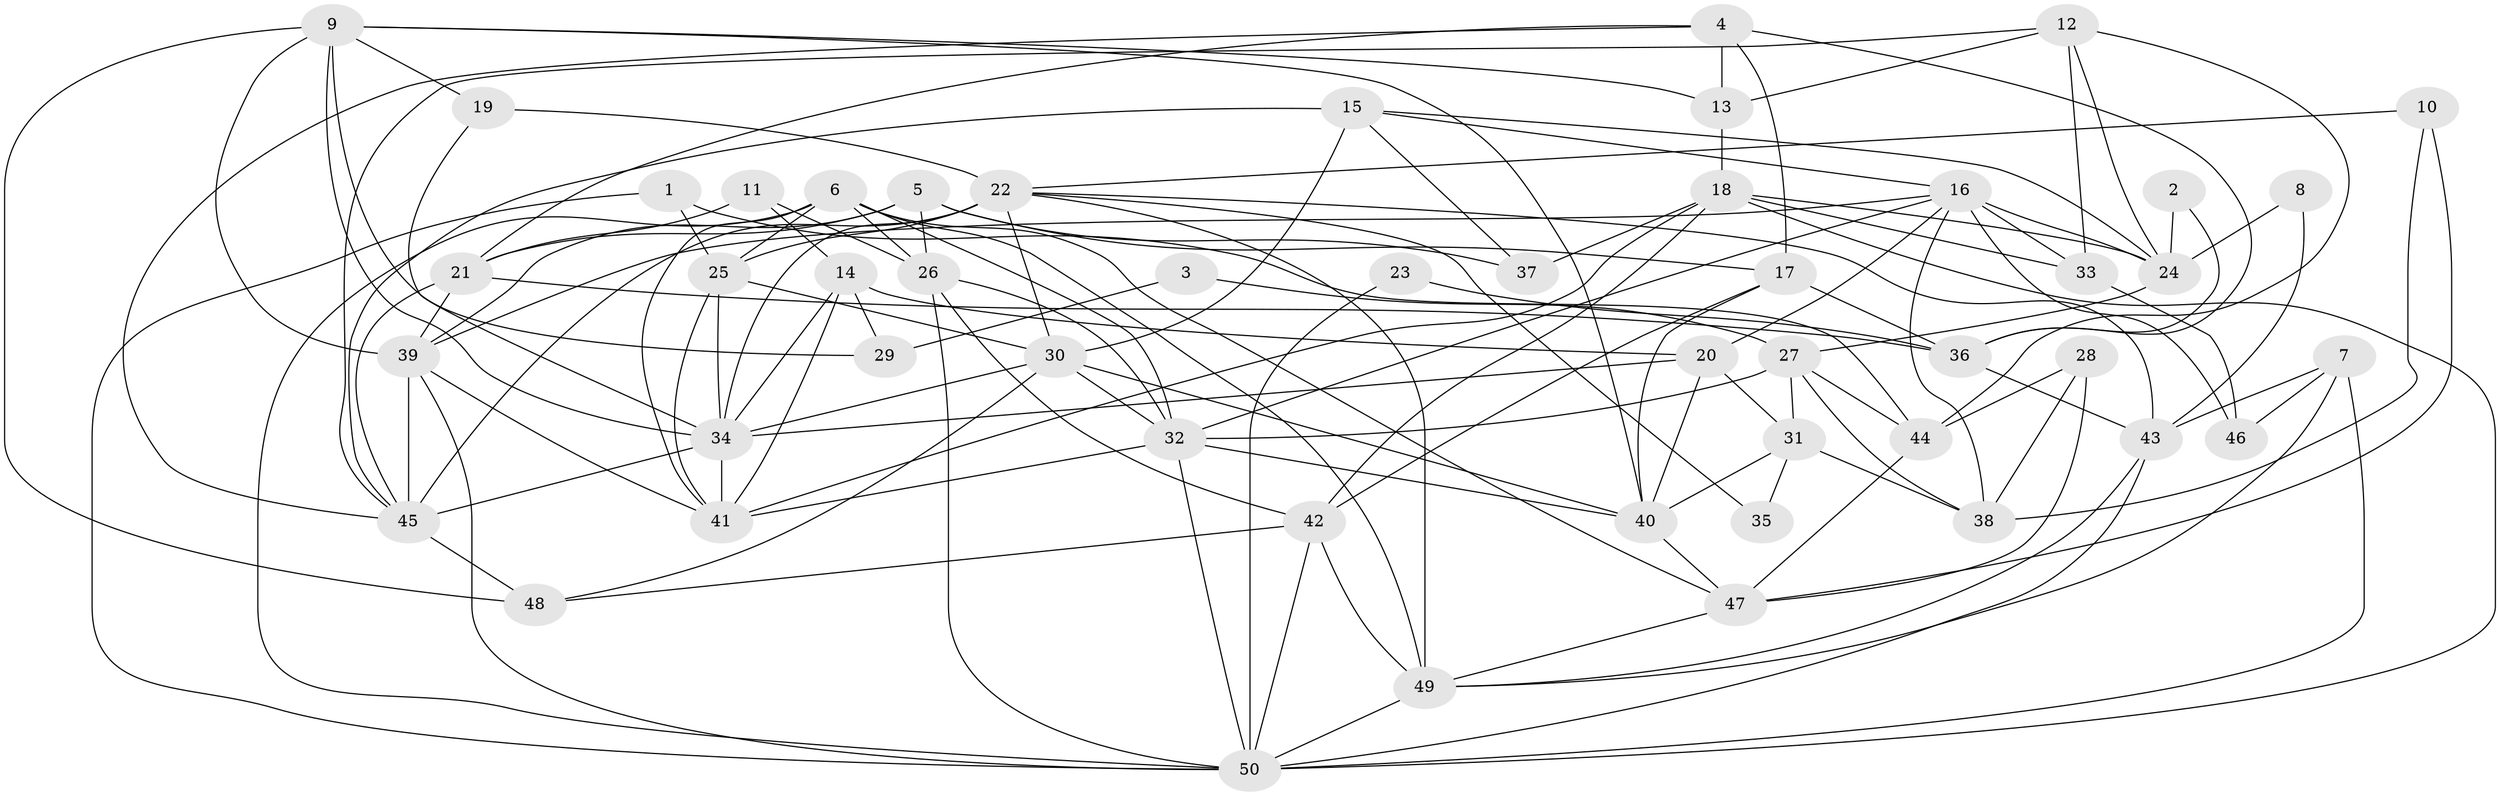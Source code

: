 // original degree distribution, {3: 0.23232323232323232, 5: 0.2222222222222222, 2: 0.16161616161616163, 4: 0.26262626262626265, 6: 0.08080808080808081, 8: 0.030303030303030304, 9: 0.010101010101010102}
// Generated by graph-tools (version 1.1) at 2025/02/03/09/25 03:02:02]
// undirected, 50 vertices, 132 edges
graph export_dot {
graph [start="1"]
  node [color=gray90,style=filled];
  1;
  2;
  3;
  4;
  5;
  6;
  7;
  8;
  9;
  10;
  11;
  12;
  13;
  14;
  15;
  16;
  17;
  18;
  19;
  20;
  21;
  22;
  23;
  24;
  25;
  26;
  27;
  28;
  29;
  30;
  31;
  32;
  33;
  34;
  35;
  36;
  37;
  38;
  39;
  40;
  41;
  42;
  43;
  44;
  45;
  46;
  47;
  48;
  49;
  50;
  1 -- 25 [weight=1.0];
  1 -- 44 [weight=1.0];
  1 -- 50 [weight=1.0];
  2 -- 24 [weight=1.0];
  2 -- 36 [weight=1.0];
  3 -- 27 [weight=1.0];
  3 -- 29 [weight=1.0];
  4 -- 13 [weight=1.0];
  4 -- 17 [weight=1.0];
  4 -- 21 [weight=1.0];
  4 -- 36 [weight=1.0];
  4 -- 45 [weight=1.0];
  5 -- 17 [weight=1.0];
  5 -- 21 [weight=1.0];
  5 -- 26 [weight=1.0];
  5 -- 37 [weight=1.0];
  5 -- 39 [weight=1.0];
  6 -- 25 [weight=1.0];
  6 -- 26 [weight=1.0];
  6 -- 32 [weight=1.0];
  6 -- 41 [weight=1.0];
  6 -- 47 [weight=1.0];
  6 -- 49 [weight=1.0];
  6 -- 50 [weight=1.0];
  7 -- 43 [weight=1.0];
  7 -- 46 [weight=1.0];
  7 -- 49 [weight=1.0];
  7 -- 50 [weight=1.0];
  8 -- 24 [weight=1.0];
  8 -- 43 [weight=1.0];
  9 -- 13 [weight=1.0];
  9 -- 19 [weight=1.0];
  9 -- 29 [weight=2.0];
  9 -- 34 [weight=1.0];
  9 -- 39 [weight=1.0];
  9 -- 40 [weight=1.0];
  9 -- 48 [weight=2.0];
  10 -- 22 [weight=1.0];
  10 -- 38 [weight=1.0];
  10 -- 47 [weight=1.0];
  11 -- 14 [weight=1.0];
  11 -- 21 [weight=2.0];
  11 -- 26 [weight=1.0];
  12 -- 13 [weight=1.0];
  12 -- 24 [weight=1.0];
  12 -- 33 [weight=1.0];
  12 -- 44 [weight=1.0];
  12 -- 45 [weight=1.0];
  13 -- 18 [weight=1.0];
  14 -- 20 [weight=1.0];
  14 -- 29 [weight=1.0];
  14 -- 34 [weight=1.0];
  14 -- 41 [weight=1.0];
  15 -- 16 [weight=1.0];
  15 -- 24 [weight=1.0];
  15 -- 30 [weight=2.0];
  15 -- 37 [weight=1.0];
  15 -- 45 [weight=1.0];
  16 -- 20 [weight=1.0];
  16 -- 24 [weight=1.0];
  16 -- 32 [weight=1.0];
  16 -- 33 [weight=1.0];
  16 -- 38 [weight=1.0];
  16 -- 39 [weight=1.0];
  16 -- 46 [weight=2.0];
  17 -- 36 [weight=1.0];
  17 -- 40 [weight=1.0];
  17 -- 42 [weight=1.0];
  18 -- 24 [weight=1.0];
  18 -- 33 [weight=1.0];
  18 -- 37 [weight=1.0];
  18 -- 41 [weight=1.0];
  18 -- 42 [weight=1.0];
  18 -- 50 [weight=1.0];
  19 -- 22 [weight=1.0];
  19 -- 34 [weight=1.0];
  20 -- 31 [weight=1.0];
  20 -- 34 [weight=1.0];
  20 -- 40 [weight=1.0];
  21 -- 36 [weight=1.0];
  21 -- 39 [weight=1.0];
  21 -- 45 [weight=1.0];
  22 -- 25 [weight=1.0];
  22 -- 30 [weight=1.0];
  22 -- 34 [weight=1.0];
  22 -- 35 [weight=1.0];
  22 -- 43 [weight=1.0];
  22 -- 45 [weight=3.0];
  22 -- 49 [weight=1.0];
  23 -- 36 [weight=1.0];
  23 -- 50 [weight=1.0];
  24 -- 27 [weight=3.0];
  25 -- 30 [weight=2.0];
  25 -- 34 [weight=1.0];
  25 -- 41 [weight=1.0];
  26 -- 32 [weight=1.0];
  26 -- 42 [weight=1.0];
  26 -- 50 [weight=1.0];
  27 -- 31 [weight=1.0];
  27 -- 32 [weight=1.0];
  27 -- 38 [weight=1.0];
  27 -- 44 [weight=1.0];
  28 -- 38 [weight=1.0];
  28 -- 44 [weight=1.0];
  28 -- 47 [weight=1.0];
  30 -- 32 [weight=1.0];
  30 -- 34 [weight=1.0];
  30 -- 40 [weight=1.0];
  30 -- 48 [weight=1.0];
  31 -- 35 [weight=1.0];
  31 -- 38 [weight=1.0];
  31 -- 40 [weight=2.0];
  32 -- 40 [weight=1.0];
  32 -- 41 [weight=1.0];
  32 -- 50 [weight=1.0];
  33 -- 46 [weight=1.0];
  34 -- 41 [weight=2.0];
  34 -- 45 [weight=1.0];
  36 -- 43 [weight=1.0];
  39 -- 41 [weight=1.0];
  39 -- 45 [weight=1.0];
  39 -- 50 [weight=1.0];
  40 -- 47 [weight=1.0];
  42 -- 48 [weight=1.0];
  42 -- 49 [weight=1.0];
  42 -- 50 [weight=1.0];
  43 -- 49 [weight=1.0];
  43 -- 50 [weight=1.0];
  44 -- 47 [weight=1.0];
  45 -- 48 [weight=1.0];
  47 -- 49 [weight=1.0];
  49 -- 50 [weight=1.0];
}
